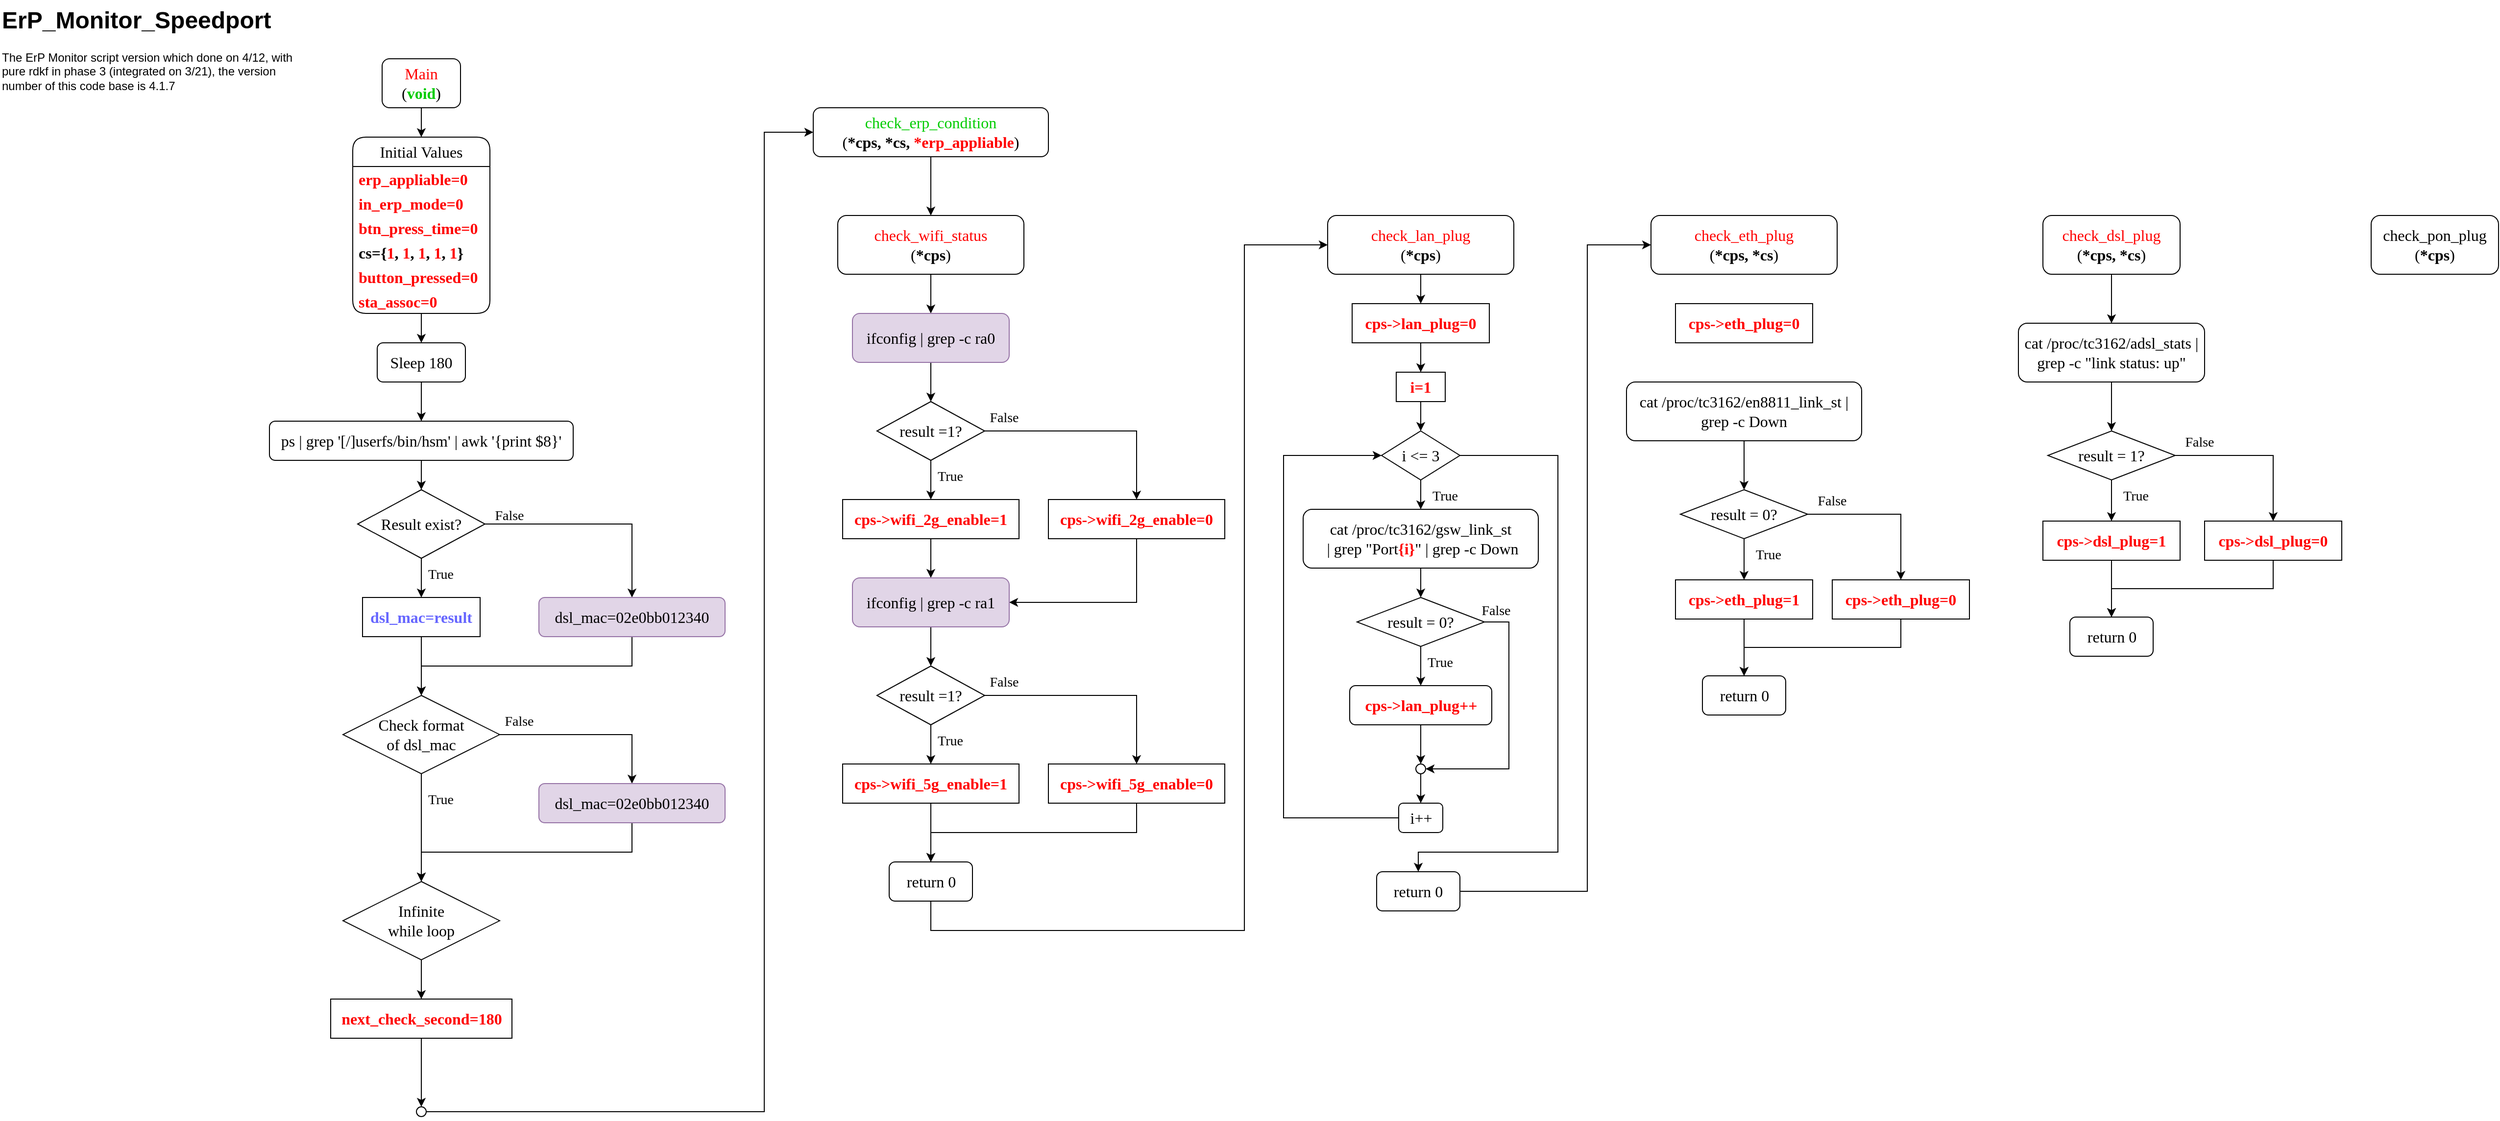 <mxfile version="24.2.1" type="github">
  <diagram name="第1頁" id="Nsq2vE0gf4O-wGzf9qrE">
    <mxGraphModel dx="1130" dy="667" grid="1" gridSize="10" guides="1" tooltips="1" connect="1" arrows="1" fold="1" page="1" pageScale="1" pageWidth="4000" pageHeight="4000" math="0" shadow="0">
      <root>
        <mxCell id="0" />
        <mxCell id="1" parent="0" />
        <mxCell id="mdeLrJrfzz5SEgivtXzU-1" value="&lt;h1 style=&quot;margin-top: 0px;&quot;&gt;ErP_Monitor_Speedport&lt;/h1&gt;&lt;p&gt;The ErP Monitor script version which done on 4/12, with pure rdkf in phase 3 (integrated on 3/21), the version number of this code base is 4.1.7&lt;/p&gt;" style="text;html=1;whiteSpace=wrap;overflow=hidden;rounded=0;" vertex="1" parent="1">
          <mxGeometry x="10" y="10" width="300" height="120" as="geometry" />
        </mxCell>
        <mxCell id="mdeLrJrfzz5SEgivtXzU-20" style="edgeStyle=orthogonalEdgeStyle;rounded=0;orthogonalLoop=1;jettySize=auto;html=1;entryX=0.5;entryY=0;entryDx=0;entryDy=0;fontFamily=Times New Roman;fontSize=16;fontColor=default;" edge="1" parent="1" source="mdeLrJrfzz5SEgivtXzU-2" target="mdeLrJrfzz5SEgivtXzU-10">
          <mxGeometry relative="1" as="geometry" />
        </mxCell>
        <mxCell id="mdeLrJrfzz5SEgivtXzU-2" value="&lt;font color=&quot;#ff0000&quot;&gt;Main&lt;br&gt;&lt;/font&gt;(&lt;b&gt;&lt;font color=&quot;#00cc00&quot;&gt;void&lt;/font&gt;&lt;/b&gt;)" style="rounded=1;whiteSpace=wrap;html=1;fillColor=none;fontFamily=Times New Roman;fontSize=16;" vertex="1" parent="1">
          <mxGeometry x="400" y="70" width="80" height="50" as="geometry" />
        </mxCell>
        <mxCell id="mdeLrJrfzz5SEgivtXzU-21" value="" style="edgeStyle=orthogonalEdgeStyle;rounded=0;orthogonalLoop=1;jettySize=auto;html=1;fontFamily=Times New Roman;fontSize=16;fontColor=default;" edge="1" parent="1" source="mdeLrJrfzz5SEgivtXzU-10" target="mdeLrJrfzz5SEgivtXzU-18">
          <mxGeometry relative="1" as="geometry" />
        </mxCell>
        <mxCell id="mdeLrJrfzz5SEgivtXzU-10" value="Initial Values" style="swimlane;fontStyle=0;childLayout=stackLayout;horizontal=1;startSize=30;horizontalStack=0;resizeParent=1;resizeParentMax=0;resizeLast=0;collapsible=1;marginBottom=0;whiteSpace=wrap;html=1;rounded=1;strokeColor=default;align=center;verticalAlign=middle;fontFamily=Times New Roman;fontSize=16;fontColor=default;fillColor=none;" vertex="1" parent="1">
          <mxGeometry x="370" y="150" width="140" height="180" as="geometry">
            <mxRectangle x="375" y="150" width="130" height="30" as="alternateBounds" />
          </mxGeometry>
        </mxCell>
        <mxCell id="mdeLrJrfzz5SEgivtXzU-11" value="&lt;b style=&quot;color: rgb(255, 0, 0);&quot;&gt;erp_appliable=0&lt;/b&gt;" style="text;strokeColor=none;fillColor=none;align=left;verticalAlign=middle;spacingLeft=4;spacingRight=4;overflow=hidden;points=[[0,0.5],[1,0.5]];portConstraint=eastwest;rotatable=0;whiteSpace=wrap;html=1;fontFamily=Times New Roman;fontSize=16;fontColor=default;" vertex="1" parent="mdeLrJrfzz5SEgivtXzU-10">
          <mxGeometry y="30" width="140" height="25" as="geometry" />
        </mxCell>
        <mxCell id="mdeLrJrfzz5SEgivtXzU-12" value="&lt;b style=&quot;color: rgb(255, 0, 0);&quot;&gt;in_erp_mode=0&lt;/b&gt;" style="text;strokeColor=none;fillColor=none;align=left;verticalAlign=middle;spacingLeft=4;spacingRight=4;overflow=hidden;points=[[0,0.5],[1,0.5]];portConstraint=eastwest;rotatable=0;whiteSpace=wrap;html=1;fontFamily=Times New Roman;fontSize=16;fontColor=default;" vertex="1" parent="mdeLrJrfzz5SEgivtXzU-10">
          <mxGeometry y="55" width="140" height="25" as="geometry" />
        </mxCell>
        <mxCell id="mdeLrJrfzz5SEgivtXzU-13" value="&lt;b style=&quot;color: rgb(255, 0, 0);&quot;&gt;btn_press_time=0&lt;/b&gt;" style="text;strokeColor=none;fillColor=none;align=left;verticalAlign=middle;spacingLeft=4;spacingRight=4;overflow=hidden;points=[[0,0.5],[1,0.5]];portConstraint=eastwest;rotatable=0;whiteSpace=wrap;html=1;fontFamily=Times New Roman;fontSize=16;fontColor=default;" vertex="1" parent="mdeLrJrfzz5SEgivtXzU-10">
          <mxGeometry y="80" width="140" height="25" as="geometry" />
        </mxCell>
        <mxCell id="mdeLrJrfzz5SEgivtXzU-16" value="&lt;div&gt;&lt;b&gt;cs={&lt;/b&gt;&lt;font color=&quot;#ff0000&quot;&gt;&lt;b&gt;1&lt;/b&gt;&lt;/font&gt;&lt;b&gt;,&lt;/b&gt;&amp;nbsp;&lt;b style=&quot;color: rgb(255, 0, 0);&quot;&gt;1&lt;/b&gt;&lt;b&gt;,&amp;nbsp;&lt;/b&gt;&lt;b style=&quot;color: rgb(255, 0, 0);&quot;&gt;1&lt;/b&gt;&lt;b&gt;,&lt;/b&gt;&amp;nbsp;&lt;b style=&quot;color: rgb(255, 0, 0);&quot;&gt;1&lt;/b&gt;&lt;b&gt;,&lt;/b&gt;&amp;nbsp;&lt;b style=&quot;color: rgb(255, 0, 0);&quot;&gt;1&lt;/b&gt;&lt;b&gt;}&lt;/b&gt;&lt;/div&gt;" style="text;strokeColor=none;fillColor=none;align=left;verticalAlign=middle;spacingLeft=4;spacingRight=4;overflow=hidden;points=[[0,0.5],[1,0.5]];portConstraint=eastwest;rotatable=0;whiteSpace=wrap;html=1;fontFamily=Times New Roman;fontSize=16;fontColor=default;" vertex="1" parent="mdeLrJrfzz5SEgivtXzU-10">
          <mxGeometry y="105" width="140" height="25" as="geometry" />
        </mxCell>
        <mxCell id="mdeLrJrfzz5SEgivtXzU-15" value="&lt;b&gt;&lt;font color=&quot;#ff0000&quot;&gt;button_pressed=0&lt;/font&gt;&lt;/b&gt;" style="text;strokeColor=none;fillColor=none;align=left;verticalAlign=middle;spacingLeft=4;spacingRight=4;overflow=hidden;points=[[0,0.5],[1,0.5]];portConstraint=eastwest;rotatable=0;whiteSpace=wrap;html=1;fontFamily=Times New Roman;fontSize=16;fontColor=default;" vertex="1" parent="mdeLrJrfzz5SEgivtXzU-10">
          <mxGeometry y="130" width="140" height="25" as="geometry" />
        </mxCell>
        <mxCell id="mdeLrJrfzz5SEgivtXzU-14" value="&lt;b&gt;&lt;font color=&quot;#ff0000&quot;&gt;sta_assoc=0&lt;/font&gt;&lt;/b&gt;" style="text;strokeColor=none;fillColor=none;align=left;verticalAlign=middle;spacingLeft=4;spacingRight=4;overflow=hidden;points=[[0,0.5],[1,0.5]];portConstraint=eastwest;rotatable=0;whiteSpace=wrap;html=1;fontFamily=Times New Roman;fontSize=16;fontColor=default;" vertex="1" parent="mdeLrJrfzz5SEgivtXzU-10">
          <mxGeometry y="155" width="140" height="25" as="geometry" />
        </mxCell>
        <mxCell id="mdeLrJrfzz5SEgivtXzU-25" style="edgeStyle=orthogonalEdgeStyle;rounded=0;orthogonalLoop=1;jettySize=auto;html=1;fontFamily=Times New Roman;fontSize=16;fontColor=default;" edge="1" parent="1" source="mdeLrJrfzz5SEgivtXzU-18" target="mdeLrJrfzz5SEgivtXzU-22">
          <mxGeometry relative="1" as="geometry" />
        </mxCell>
        <mxCell id="mdeLrJrfzz5SEgivtXzU-18" value="Sleep 180" style="rounded=1;whiteSpace=wrap;html=1;strokeColor=default;align=center;verticalAlign=middle;fontFamily=Times New Roman;fontSize=16;fontColor=default;fillColor=none;" vertex="1" parent="1">
          <mxGeometry x="395" y="360" width="90" height="40" as="geometry" />
        </mxCell>
        <mxCell id="mdeLrJrfzz5SEgivtXzU-26" style="edgeStyle=orthogonalEdgeStyle;rounded=0;orthogonalLoop=1;jettySize=auto;html=1;fontFamily=Times New Roman;fontSize=16;fontColor=default;" edge="1" parent="1" source="mdeLrJrfzz5SEgivtXzU-22" target="mdeLrJrfzz5SEgivtXzU-23">
          <mxGeometry relative="1" as="geometry" />
        </mxCell>
        <mxCell id="mdeLrJrfzz5SEgivtXzU-22" value="ps | grep &#39;[/]userfs/bin/hsm&#39; | awk &#39;{print $8}&#39;" style="rounded=1;whiteSpace=wrap;html=1;strokeColor=default;align=center;verticalAlign=middle;fontFamily=Times New Roman;fontSize=16;fontColor=default;fillColor=none;" vertex="1" parent="1">
          <mxGeometry x="285" y="440" width="310" height="40" as="geometry" />
        </mxCell>
        <mxCell id="mdeLrJrfzz5SEgivtXzU-29" value="" style="edgeStyle=orthogonalEdgeStyle;rounded=0;orthogonalLoop=1;jettySize=auto;html=1;fontFamily=Times New Roman;fontSize=16;fontColor=default;" edge="1" parent="1" source="mdeLrJrfzz5SEgivtXzU-23" target="mdeLrJrfzz5SEgivtXzU-27">
          <mxGeometry relative="1" as="geometry" />
        </mxCell>
        <mxCell id="mdeLrJrfzz5SEgivtXzU-30" style="edgeStyle=orthogonalEdgeStyle;rounded=0;orthogonalLoop=1;jettySize=auto;html=1;entryX=0.5;entryY=0;entryDx=0;entryDy=0;fontFamily=Times New Roman;fontSize=16;fontColor=default;" edge="1" parent="1" source="mdeLrJrfzz5SEgivtXzU-23" target="mdeLrJrfzz5SEgivtXzU-28">
          <mxGeometry relative="1" as="geometry" />
        </mxCell>
        <mxCell id="mdeLrJrfzz5SEgivtXzU-23" value="Result exist?" style="rhombus;whiteSpace=wrap;html=1;rounded=0;strokeColor=default;align=center;verticalAlign=middle;fontFamily=Times New Roman;fontSize=16;fontColor=default;fillColor=none;" vertex="1" parent="1">
          <mxGeometry x="375" y="510" width="130" height="70" as="geometry" />
        </mxCell>
        <mxCell id="mdeLrJrfzz5SEgivtXzU-34" style="edgeStyle=orthogonalEdgeStyle;rounded=0;orthogonalLoop=1;jettySize=auto;html=1;fontFamily=Times New Roman;fontSize=16;fontColor=default;" edge="1" parent="1" source="mdeLrJrfzz5SEgivtXzU-27" target="mdeLrJrfzz5SEgivtXzU-33">
          <mxGeometry relative="1" as="geometry" />
        </mxCell>
        <mxCell id="mdeLrJrfzz5SEgivtXzU-27" value="&lt;b&gt;&lt;font color=&quot;#6666ff&quot;&gt;dsl_mac=result&lt;/font&gt;&lt;/b&gt;" style="rounded=0;whiteSpace=wrap;html=1;strokeColor=default;align=center;verticalAlign=middle;fontFamily=Times New Roman;fontSize=16;fontColor=default;fillColor=none;" vertex="1" parent="1">
          <mxGeometry x="380" y="620" width="120" height="40" as="geometry" />
        </mxCell>
        <mxCell id="mdeLrJrfzz5SEgivtXzU-40" style="edgeStyle=orthogonalEdgeStyle;rounded=0;orthogonalLoop=1;jettySize=auto;html=1;exitX=0.5;exitY=1;exitDx=0;exitDy=0;entryX=0.5;entryY=0;entryDx=0;entryDy=0;fontFamily=Times New Roman;fontSize=16;fontColor=default;" edge="1" parent="1" source="mdeLrJrfzz5SEgivtXzU-28" target="mdeLrJrfzz5SEgivtXzU-33">
          <mxGeometry relative="1" as="geometry" />
        </mxCell>
        <mxCell id="mdeLrJrfzz5SEgivtXzU-28" value="dsl_mac=02e0bb012340" style="rounded=1;whiteSpace=wrap;html=1;strokeColor=#9673a6;align=center;verticalAlign=middle;fontFamily=Times New Roman;fontSize=16;fillColor=#e1d5e7;" vertex="1" parent="1">
          <mxGeometry x="560" y="620" width="190" height="40" as="geometry" />
        </mxCell>
        <mxCell id="mdeLrJrfzz5SEgivtXzU-31" value="&lt;font style=&quot;font-size: 14px;&quot;&gt;True&lt;/font&gt;" style="text;html=1;align=center;verticalAlign=middle;whiteSpace=wrap;rounded=0;fontFamily=Times New Roman;fontSize=16;fontColor=default;" vertex="1" parent="1">
          <mxGeometry x="440" y="580" width="40" height="30" as="geometry" />
        </mxCell>
        <mxCell id="mdeLrJrfzz5SEgivtXzU-32" value="&lt;font style=&quot;font-size: 14px;&quot;&gt;False&lt;/font&gt;" style="text;html=1;align=center;verticalAlign=middle;whiteSpace=wrap;rounded=0;fontFamily=Times New Roman;fontSize=16;fontColor=default;" vertex="1" parent="1">
          <mxGeometry x="510" y="520" width="40" height="30" as="geometry" />
        </mxCell>
        <mxCell id="mdeLrJrfzz5SEgivtXzU-37" value="" style="edgeStyle=orthogonalEdgeStyle;rounded=0;orthogonalLoop=1;jettySize=auto;html=1;fontFamily=Times New Roman;fontSize=16;fontColor=default;" edge="1" parent="1" source="mdeLrJrfzz5SEgivtXzU-33" target="mdeLrJrfzz5SEgivtXzU-36">
          <mxGeometry relative="1" as="geometry" />
        </mxCell>
        <mxCell id="mdeLrJrfzz5SEgivtXzU-39" style="edgeStyle=orthogonalEdgeStyle;rounded=0;orthogonalLoop=1;jettySize=auto;html=1;exitX=1;exitY=0.5;exitDx=0;exitDy=0;fontFamily=Times New Roman;fontSize=16;fontColor=default;" edge="1" parent="1" source="mdeLrJrfzz5SEgivtXzU-33" target="mdeLrJrfzz5SEgivtXzU-38">
          <mxGeometry relative="1" as="geometry" />
        </mxCell>
        <mxCell id="mdeLrJrfzz5SEgivtXzU-33" value="Check format&lt;div&gt;of dsl_mac&lt;/div&gt;" style="rhombus;whiteSpace=wrap;html=1;rounded=0;strokeColor=default;align=center;verticalAlign=middle;fontFamily=Times New Roman;fontSize=16;fontColor=default;fillColor=none;" vertex="1" parent="1">
          <mxGeometry x="360" y="720" width="160" height="80" as="geometry" />
        </mxCell>
        <mxCell id="mdeLrJrfzz5SEgivtXzU-46" value="" style="edgeStyle=orthogonalEdgeStyle;rounded=0;orthogonalLoop=1;jettySize=auto;html=1;fontFamily=Times New Roman;fontSize=16;fontColor=default;" edge="1" parent="1" source="mdeLrJrfzz5SEgivtXzU-36" target="mdeLrJrfzz5SEgivtXzU-44">
          <mxGeometry relative="1" as="geometry" />
        </mxCell>
        <mxCell id="mdeLrJrfzz5SEgivtXzU-36" value="Infinite&lt;div&gt;while loop&lt;/div&gt;" style="rhombus;whiteSpace=wrap;html=1;rounded=0;strokeColor=default;align=center;verticalAlign=middle;fontFamily=Times New Roman;fontSize=16;fontColor=default;fillColor=none;" vertex="1" parent="1">
          <mxGeometry x="360" y="910" width="160" height="80" as="geometry" />
        </mxCell>
        <mxCell id="mdeLrJrfzz5SEgivtXzU-43" style="edgeStyle=orthogonalEdgeStyle;rounded=0;orthogonalLoop=1;jettySize=auto;html=1;exitX=0.5;exitY=1;exitDx=0;exitDy=0;entryX=0.5;entryY=0;entryDx=0;entryDy=0;fontFamily=Times New Roman;fontSize=16;fontColor=default;" edge="1" parent="1" source="mdeLrJrfzz5SEgivtXzU-38" target="mdeLrJrfzz5SEgivtXzU-36">
          <mxGeometry relative="1" as="geometry" />
        </mxCell>
        <mxCell id="mdeLrJrfzz5SEgivtXzU-38" value="dsl_mac=02e0bb012340" style="rounded=1;whiteSpace=wrap;html=1;strokeColor=#9673a6;align=center;verticalAlign=middle;fontFamily=Times New Roman;fontSize=16;fillColor=#e1d5e7;" vertex="1" parent="1">
          <mxGeometry x="560" y="810" width="190" height="40" as="geometry" />
        </mxCell>
        <mxCell id="mdeLrJrfzz5SEgivtXzU-41" value="&lt;font style=&quot;font-size: 14px;&quot;&gt;False&lt;/font&gt;" style="text;html=1;align=center;verticalAlign=middle;whiteSpace=wrap;rounded=0;fontFamily=Times New Roman;fontSize=16;fontColor=default;" vertex="1" parent="1">
          <mxGeometry x="520" y="730" width="40" height="30" as="geometry" />
        </mxCell>
        <mxCell id="mdeLrJrfzz5SEgivtXzU-42" value="&lt;font style=&quot;font-size: 14px;&quot;&gt;True&lt;/font&gt;" style="text;html=1;align=center;verticalAlign=middle;whiteSpace=wrap;rounded=0;fontFamily=Times New Roman;fontSize=16;fontColor=default;" vertex="1" parent="1">
          <mxGeometry x="440" y="810" width="40" height="30" as="geometry" />
        </mxCell>
        <mxCell id="mdeLrJrfzz5SEgivtXzU-47" value="" style="edgeStyle=orthogonalEdgeStyle;rounded=0;orthogonalLoop=1;jettySize=auto;html=1;fontFamily=Times New Roman;fontSize=16;fontColor=default;" edge="1" parent="1" source="mdeLrJrfzz5SEgivtXzU-44" target="mdeLrJrfzz5SEgivtXzU-45">
          <mxGeometry relative="1" as="geometry" />
        </mxCell>
        <mxCell id="mdeLrJrfzz5SEgivtXzU-44" value="&lt;b&gt;&lt;font color=&quot;#ff0000&quot;&gt;next_check_second=180&lt;/font&gt;&lt;/b&gt;" style="rounded=0;whiteSpace=wrap;html=1;strokeColor=default;align=center;verticalAlign=middle;fontFamily=Times New Roman;fontSize=16;fontColor=default;fillColor=none;" vertex="1" parent="1">
          <mxGeometry x="347.5" y="1030" width="185" height="40" as="geometry" />
        </mxCell>
        <mxCell id="mdeLrJrfzz5SEgivtXzU-75" style="edgeStyle=orthogonalEdgeStyle;rounded=0;orthogonalLoop=1;jettySize=auto;html=1;entryX=0;entryY=0.5;entryDx=0;entryDy=0;fontFamily=Times New Roman;fontSize=16;fontColor=default;" edge="1" parent="1" source="mdeLrJrfzz5SEgivtXzU-45" target="mdeLrJrfzz5SEgivtXzU-48">
          <mxGeometry relative="1" as="geometry">
            <Array as="points">
              <mxPoint x="790" y="1145" />
              <mxPoint x="790" y="145" />
            </Array>
          </mxGeometry>
        </mxCell>
        <mxCell id="mdeLrJrfzz5SEgivtXzU-45" value="" style="ellipse;whiteSpace=wrap;html=1;aspect=fixed;rounded=0;strokeColor=default;align=center;verticalAlign=middle;fontFamily=Times New Roman;fontSize=16;fontColor=default;fillColor=none;" vertex="1" parent="1">
          <mxGeometry x="435" y="1140" width="10" height="10" as="geometry" />
        </mxCell>
        <mxCell id="mdeLrJrfzz5SEgivtXzU-57" value="" style="edgeStyle=orthogonalEdgeStyle;rounded=0;orthogonalLoop=1;jettySize=auto;html=1;fontFamily=Times New Roman;fontSize=16;fontColor=default;" edge="1" parent="1" source="mdeLrJrfzz5SEgivtXzU-48" target="mdeLrJrfzz5SEgivtXzU-49">
          <mxGeometry relative="1" as="geometry" />
        </mxCell>
        <mxCell id="mdeLrJrfzz5SEgivtXzU-48" value="&lt;font color=&quot;#00cc00&quot;&gt;check_erp_condition&lt;/font&gt;&lt;br&gt;(&lt;b&gt;*cps, *cs, &lt;font color=&quot;#ff0000&quot;&gt;*erp_appliable&lt;/font&gt;&lt;/b&gt;)" style="rounded=1;whiteSpace=wrap;html=1;fillColor=none;fontFamily=Times New Roman;fontSize=16;" vertex="1" parent="1">
          <mxGeometry x="840" y="120" width="240" height="50" as="geometry" />
        </mxCell>
        <mxCell id="mdeLrJrfzz5SEgivtXzU-58" value="" style="edgeStyle=orthogonalEdgeStyle;rounded=0;orthogonalLoop=1;jettySize=auto;html=1;fontFamily=Times New Roman;fontSize=16;fontColor=default;" edge="1" parent="1" source="mdeLrJrfzz5SEgivtXzU-49" target="mdeLrJrfzz5SEgivtXzU-50">
          <mxGeometry relative="1" as="geometry" />
        </mxCell>
        <mxCell id="mdeLrJrfzz5SEgivtXzU-49" value="&lt;font color=&quot;#ff0000&quot;&gt;check_wifi_status&lt;/font&gt;&lt;div&gt;(&lt;b&gt;*cps&lt;/b&gt;)&lt;/div&gt;" style="rounded=1;whiteSpace=wrap;html=1;strokeColor=default;align=center;verticalAlign=middle;fontFamily=Times New Roman;fontSize=16;fontColor=default;fillColor=none;" vertex="1" parent="1">
          <mxGeometry x="865" y="230" width="190" height="60" as="geometry" />
        </mxCell>
        <mxCell id="mdeLrJrfzz5SEgivtXzU-59" value="" style="edgeStyle=orthogonalEdgeStyle;rounded=0;orthogonalLoop=1;jettySize=auto;html=1;fontFamily=Times New Roman;fontSize=16;fontColor=default;" edge="1" parent="1" source="mdeLrJrfzz5SEgivtXzU-50" target="mdeLrJrfzz5SEgivtXzU-51">
          <mxGeometry relative="1" as="geometry" />
        </mxCell>
        <mxCell id="mdeLrJrfzz5SEgivtXzU-50" value="ifconfig | grep -c ra0" style="rounded=1;whiteSpace=wrap;html=1;strokeColor=#9673a6;align=center;verticalAlign=middle;fontFamily=Times New Roman;fontSize=16;fillColor=#e1d5e7;" vertex="1" parent="1">
          <mxGeometry x="880" y="330" width="160" height="50" as="geometry" />
        </mxCell>
        <mxCell id="mdeLrJrfzz5SEgivtXzU-55" value="" style="edgeStyle=orthogonalEdgeStyle;rounded=0;orthogonalLoop=1;jettySize=auto;html=1;fontFamily=Times New Roman;fontSize=16;fontColor=default;" edge="1" parent="1" source="mdeLrJrfzz5SEgivtXzU-51" target="mdeLrJrfzz5SEgivtXzU-53">
          <mxGeometry relative="1" as="geometry" />
        </mxCell>
        <mxCell id="mdeLrJrfzz5SEgivtXzU-56" style="edgeStyle=orthogonalEdgeStyle;rounded=0;orthogonalLoop=1;jettySize=auto;html=1;exitX=1;exitY=0.5;exitDx=0;exitDy=0;entryX=0.5;entryY=0;entryDx=0;entryDy=0;fontFamily=Times New Roman;fontSize=16;fontColor=default;" edge="1" parent="1" source="mdeLrJrfzz5SEgivtXzU-51" target="mdeLrJrfzz5SEgivtXzU-54">
          <mxGeometry relative="1" as="geometry" />
        </mxCell>
        <mxCell id="mdeLrJrfzz5SEgivtXzU-51" value="result =1?" style="rhombus;whiteSpace=wrap;html=1;rounded=0;strokeColor=default;align=center;verticalAlign=middle;fontFamily=Times New Roman;fontSize=16;fontColor=default;fillColor=none;" vertex="1" parent="1">
          <mxGeometry x="905" y="420" width="110" height="60" as="geometry" />
        </mxCell>
        <mxCell id="mdeLrJrfzz5SEgivtXzU-72" value="" style="edgeStyle=orthogonalEdgeStyle;rounded=0;orthogonalLoop=1;jettySize=auto;html=1;fontFamily=Times New Roman;fontSize=16;fontColor=default;" edge="1" parent="1" source="mdeLrJrfzz5SEgivtXzU-53" target="mdeLrJrfzz5SEgivtXzU-64">
          <mxGeometry relative="1" as="geometry" />
        </mxCell>
        <mxCell id="mdeLrJrfzz5SEgivtXzU-53" value="&lt;font color=&quot;#ff0000&quot;&gt;&lt;b&gt;cps&lt;/b&gt;&lt;/font&gt;&lt;b&gt;&lt;font color=&quot;#ff0000&quot;&gt;&lt;font face=&quot;Lucida Console&quot;&gt;-&amp;gt;&lt;/font&gt;&lt;/font&gt;&lt;/b&gt;&lt;font color=&quot;#ff0000&quot;&gt;&lt;b&gt;wifi_2g_enable=1&lt;/b&gt;&lt;/font&gt;" style="rounded=0;whiteSpace=wrap;html=1;strokeColor=default;align=center;verticalAlign=middle;fontFamily=Times New Roman;fontSize=16;fontColor=default;fillColor=none;" vertex="1" parent="1">
          <mxGeometry x="870" y="520" width="180" height="40" as="geometry" />
        </mxCell>
        <mxCell id="mdeLrJrfzz5SEgivtXzU-112" style="edgeStyle=orthogonalEdgeStyle;rounded=0;orthogonalLoop=1;jettySize=auto;html=1;exitX=0.5;exitY=1;exitDx=0;exitDy=0;entryX=1;entryY=0.5;entryDx=0;entryDy=0;fontFamily=Times New Roman;fontSize=16;fontColor=default;" edge="1" parent="1" source="mdeLrJrfzz5SEgivtXzU-54" target="mdeLrJrfzz5SEgivtXzU-64">
          <mxGeometry relative="1" as="geometry" />
        </mxCell>
        <mxCell id="mdeLrJrfzz5SEgivtXzU-54" value="&lt;font color=&quot;#ff0000&quot;&gt;&lt;b&gt;cps&lt;/b&gt;&lt;/font&gt;&lt;b&gt;&lt;font color=&quot;#ff0000&quot;&gt;&lt;font face=&quot;Lucida Console&quot;&gt;-&amp;gt;&lt;/font&gt;&lt;/font&gt;&lt;/b&gt;&lt;font color=&quot;#ff0000&quot;&gt;&lt;b&gt;wifi_2g_enable=0&lt;/b&gt;&lt;/font&gt;" style="rounded=0;whiteSpace=wrap;html=1;strokeColor=default;align=center;verticalAlign=middle;fontFamily=Times New Roman;fontSize=16;fontColor=default;fillColor=none;" vertex="1" parent="1">
          <mxGeometry x="1080" y="520" width="180" height="40" as="geometry" />
        </mxCell>
        <mxCell id="mdeLrJrfzz5SEgivtXzU-60" value="&lt;font style=&quot;font-size: 14px;&quot;&gt;True&lt;/font&gt;" style="text;html=1;align=center;verticalAlign=middle;whiteSpace=wrap;rounded=0;fontFamily=Times New Roman;fontSize=16;fontColor=default;" vertex="1" parent="1">
          <mxGeometry x="960" y="480" width="40" height="30" as="geometry" />
        </mxCell>
        <mxCell id="mdeLrJrfzz5SEgivtXzU-61" value="&lt;font style=&quot;font-size: 14px;&quot;&gt;False&lt;/font&gt;" style="text;html=1;align=center;verticalAlign=middle;whiteSpace=wrap;rounded=0;fontFamily=Times New Roman;fontSize=16;fontColor=default;" vertex="1" parent="1">
          <mxGeometry x="1015" y="420" width="40" height="30" as="geometry" />
        </mxCell>
        <mxCell id="mdeLrJrfzz5SEgivtXzU-63" value="" style="edgeStyle=orthogonalEdgeStyle;rounded=0;orthogonalLoop=1;jettySize=auto;html=1;fontFamily=Times New Roman;fontSize=16;fontColor=default;" edge="1" parent="1" source="mdeLrJrfzz5SEgivtXzU-64" target="mdeLrJrfzz5SEgivtXzU-67">
          <mxGeometry relative="1" as="geometry" />
        </mxCell>
        <mxCell id="mdeLrJrfzz5SEgivtXzU-64" value="ifconfig | grep -c ra1" style="rounded=1;whiteSpace=wrap;html=1;strokeColor=#9673a6;align=center;verticalAlign=middle;fontFamily=Times New Roman;fontSize=16;fillColor=#e1d5e7;" vertex="1" parent="1">
          <mxGeometry x="880" y="600" width="160" height="50" as="geometry" />
        </mxCell>
        <mxCell id="mdeLrJrfzz5SEgivtXzU-65" value="" style="edgeStyle=orthogonalEdgeStyle;rounded=0;orthogonalLoop=1;jettySize=auto;html=1;fontFamily=Times New Roman;fontSize=16;fontColor=default;" edge="1" parent="1" source="mdeLrJrfzz5SEgivtXzU-67" target="mdeLrJrfzz5SEgivtXzU-68">
          <mxGeometry relative="1" as="geometry" />
        </mxCell>
        <mxCell id="mdeLrJrfzz5SEgivtXzU-66" style="edgeStyle=orthogonalEdgeStyle;rounded=0;orthogonalLoop=1;jettySize=auto;html=1;exitX=1;exitY=0.5;exitDx=0;exitDy=0;entryX=0.5;entryY=0;entryDx=0;entryDy=0;fontFamily=Times New Roman;fontSize=16;fontColor=default;" edge="1" parent="1" source="mdeLrJrfzz5SEgivtXzU-67" target="mdeLrJrfzz5SEgivtXzU-69">
          <mxGeometry relative="1" as="geometry" />
        </mxCell>
        <mxCell id="mdeLrJrfzz5SEgivtXzU-67" value="result =1?" style="rhombus;whiteSpace=wrap;html=1;rounded=0;strokeColor=default;align=center;verticalAlign=middle;fontFamily=Times New Roman;fontSize=16;fontColor=default;fillColor=none;" vertex="1" parent="1">
          <mxGeometry x="905" y="690" width="110" height="60" as="geometry" />
        </mxCell>
        <mxCell id="mdeLrJrfzz5SEgivtXzU-77" value="" style="edgeStyle=orthogonalEdgeStyle;rounded=0;orthogonalLoop=1;jettySize=auto;html=1;fontFamily=Times New Roman;fontSize=16;fontColor=default;" edge="1" parent="1" source="mdeLrJrfzz5SEgivtXzU-68" target="mdeLrJrfzz5SEgivtXzU-76">
          <mxGeometry relative="1" as="geometry" />
        </mxCell>
        <mxCell id="mdeLrJrfzz5SEgivtXzU-68" value="&lt;font color=&quot;#ff0000&quot;&gt;&lt;b&gt;cps-&amp;gt;wifi_5g_enable=1&lt;/b&gt;&lt;/font&gt;" style="rounded=0;whiteSpace=wrap;html=1;strokeColor=default;align=center;verticalAlign=middle;fontFamily=Times New Roman;fontSize=16;fontColor=default;fillColor=none;" vertex="1" parent="1">
          <mxGeometry x="870" y="790" width="180" height="40" as="geometry" />
        </mxCell>
        <mxCell id="mdeLrJrfzz5SEgivtXzU-78" style="edgeStyle=orthogonalEdgeStyle;rounded=0;orthogonalLoop=1;jettySize=auto;html=1;exitX=0.5;exitY=1;exitDx=0;exitDy=0;entryX=0.5;entryY=0;entryDx=0;entryDy=0;fontFamily=Times New Roman;fontSize=16;fontColor=default;" edge="1" parent="1" source="mdeLrJrfzz5SEgivtXzU-69" target="mdeLrJrfzz5SEgivtXzU-76">
          <mxGeometry relative="1" as="geometry" />
        </mxCell>
        <mxCell id="mdeLrJrfzz5SEgivtXzU-69" value="&lt;font color=&quot;#ff0000&quot;&gt;&lt;b&gt;cps-&amp;gt;wifi_5g_enable=0&lt;/b&gt;&lt;/font&gt;" style="rounded=0;whiteSpace=wrap;html=1;strokeColor=default;align=center;verticalAlign=middle;fontFamily=Times New Roman;fontSize=16;fontColor=default;fillColor=none;" vertex="1" parent="1">
          <mxGeometry x="1080" y="790" width="180" height="40" as="geometry" />
        </mxCell>
        <mxCell id="mdeLrJrfzz5SEgivtXzU-70" value="&lt;font style=&quot;font-size: 14px;&quot;&gt;True&lt;/font&gt;" style="text;html=1;align=center;verticalAlign=middle;whiteSpace=wrap;rounded=0;fontFamily=Times New Roman;fontSize=16;fontColor=default;" vertex="1" parent="1">
          <mxGeometry x="960" y="750" width="40" height="30" as="geometry" />
        </mxCell>
        <mxCell id="mdeLrJrfzz5SEgivtXzU-71" value="&lt;font style=&quot;font-size: 14px;&quot;&gt;False&lt;/font&gt;" style="text;html=1;align=center;verticalAlign=middle;whiteSpace=wrap;rounded=0;fontFamily=Times New Roman;fontSize=16;fontColor=default;" vertex="1" parent="1">
          <mxGeometry x="1015" y="690" width="40" height="30" as="geometry" />
        </mxCell>
        <mxCell id="mdeLrJrfzz5SEgivtXzU-106" style="edgeStyle=orthogonalEdgeStyle;rounded=0;orthogonalLoop=1;jettySize=auto;html=1;exitX=0.5;exitY=1;exitDx=0;exitDy=0;entryX=0;entryY=0.5;entryDx=0;entryDy=0;fontFamily=Times New Roman;fontSize=16;fontColor=default;" edge="1" parent="1" source="mdeLrJrfzz5SEgivtXzU-76" target="mdeLrJrfzz5SEgivtXzU-79">
          <mxGeometry relative="1" as="geometry">
            <Array as="points">
              <mxPoint x="960" y="960" />
              <mxPoint x="1280" y="960" />
              <mxPoint x="1280" y="260" />
            </Array>
          </mxGeometry>
        </mxCell>
        <mxCell id="mdeLrJrfzz5SEgivtXzU-76" value="return 0" style="rounded=1;whiteSpace=wrap;html=1;strokeColor=default;align=center;verticalAlign=middle;fontFamily=Times New Roman;fontSize=16;fontColor=default;fillColor=none;" vertex="1" parent="1">
          <mxGeometry x="917.5" y="890" width="85" height="40" as="geometry" />
        </mxCell>
        <mxCell id="mdeLrJrfzz5SEgivtXzU-149" style="edgeStyle=orthogonalEdgeStyle;rounded=0;orthogonalLoop=1;jettySize=auto;html=1;exitX=0.5;exitY=1;exitDx=0;exitDy=0;entryX=0.5;entryY=0;entryDx=0;entryDy=0;fontFamily=Times New Roman;fontSize=16;fontColor=default;" edge="1" parent="1" source="mdeLrJrfzz5SEgivtXzU-79" target="mdeLrJrfzz5SEgivtXzU-148">
          <mxGeometry relative="1" as="geometry" />
        </mxCell>
        <mxCell id="mdeLrJrfzz5SEgivtXzU-79" value="&lt;font color=&quot;#ff0000&quot;&gt;check_lan_plug&lt;/font&gt;&lt;br&gt;&lt;div&gt;(&lt;b&gt;*cps&lt;/b&gt;)&lt;/div&gt;" style="rounded=1;whiteSpace=wrap;html=1;strokeColor=default;align=center;verticalAlign=middle;fontFamily=Times New Roman;fontSize=16;fontColor=default;fillColor=none;" vertex="1" parent="1">
          <mxGeometry x="1365" y="230" width="190" height="60" as="geometry" />
        </mxCell>
        <mxCell id="mdeLrJrfzz5SEgivtXzU-91" style="edgeStyle=orthogonalEdgeStyle;rounded=0;orthogonalLoop=1;jettySize=auto;html=1;exitX=0.5;exitY=1;exitDx=0;exitDy=0;entryX=0.5;entryY=0;entryDx=0;entryDy=0;fontFamily=Times New Roman;fontSize=16;fontColor=default;" edge="1" parent="1" source="mdeLrJrfzz5SEgivtXzU-80" target="mdeLrJrfzz5SEgivtXzU-82">
          <mxGeometry relative="1" as="geometry" />
        </mxCell>
        <mxCell id="mdeLrJrfzz5SEgivtXzU-151" style="edgeStyle=orthogonalEdgeStyle;rounded=0;orthogonalLoop=1;jettySize=auto;html=1;exitX=1;exitY=0.5;exitDx=0;exitDy=0;entryX=0.5;entryY=0;entryDx=0;entryDy=0;fontFamily=Times New Roman;fontSize=16;fontColor=default;" edge="1" parent="1" source="mdeLrJrfzz5SEgivtXzU-80" target="mdeLrJrfzz5SEgivtXzU-103">
          <mxGeometry relative="1" as="geometry">
            <Array as="points">
              <mxPoint x="1600" y="475" />
              <mxPoint x="1600" y="880" />
              <mxPoint x="1458" y="880" />
            </Array>
          </mxGeometry>
        </mxCell>
        <mxCell id="mdeLrJrfzz5SEgivtXzU-80" value="i &amp;lt;= 3" style="rhombus;whiteSpace=wrap;html=1;rounded=0;strokeColor=default;align=center;verticalAlign=middle;fontFamily=Times New Roman;fontSize=16;fontColor=default;fillColor=none;" vertex="1" parent="1">
          <mxGeometry x="1420" y="450" width="80" height="50" as="geometry" />
        </mxCell>
        <mxCell id="mdeLrJrfzz5SEgivtXzU-90" style="edgeStyle=orthogonalEdgeStyle;rounded=0;orthogonalLoop=1;jettySize=auto;html=1;exitX=0.5;exitY=1;exitDx=0;exitDy=0;entryX=0.5;entryY=0;entryDx=0;entryDy=0;fontFamily=Times New Roman;fontSize=16;fontColor=default;" edge="1" parent="1" source="mdeLrJrfzz5SEgivtXzU-81" target="mdeLrJrfzz5SEgivtXzU-80">
          <mxGeometry relative="1" as="geometry" />
        </mxCell>
        <mxCell id="mdeLrJrfzz5SEgivtXzU-81" value="&lt;b&gt;&lt;font color=&quot;#ff0000&quot;&gt;i=1&lt;/font&gt;&lt;/b&gt;" style="rounded=0;whiteSpace=wrap;html=1;strokeColor=default;align=center;verticalAlign=middle;fontFamily=Times New Roman;fontSize=16;fontColor=default;fillColor=none;" vertex="1" parent="1">
          <mxGeometry x="1435" y="390" width="50" height="30" as="geometry" />
        </mxCell>
        <mxCell id="mdeLrJrfzz5SEgivtXzU-92" style="edgeStyle=orthogonalEdgeStyle;rounded=0;orthogonalLoop=1;jettySize=auto;html=1;exitX=0.5;exitY=1;exitDx=0;exitDy=0;entryX=0.5;entryY=0;entryDx=0;entryDy=0;fontFamily=Times New Roman;fontSize=16;fontColor=default;" edge="1" parent="1" source="mdeLrJrfzz5SEgivtXzU-82" target="mdeLrJrfzz5SEgivtXzU-83">
          <mxGeometry relative="1" as="geometry" />
        </mxCell>
        <mxCell id="mdeLrJrfzz5SEgivtXzU-82" value="cat /proc/tc3162/gsw_link_st&lt;div&gt;&amp;nbsp;| grep &quot;Port&lt;b&gt;&lt;font color=&quot;#ff0000&quot;&gt;{i}&lt;/font&gt;&lt;/b&gt;&quot; | grep -c Down&lt;/div&gt;" style="rounded=1;whiteSpace=wrap;html=1;strokeColor=default;align=center;verticalAlign=middle;fontFamily=Times New Roman;fontSize=16;fontColor=default;fillColor=none;" vertex="1" parent="1">
          <mxGeometry x="1340" y="530" width="240" height="60" as="geometry" />
        </mxCell>
        <mxCell id="mdeLrJrfzz5SEgivtXzU-86" value="" style="edgeStyle=orthogonalEdgeStyle;rounded=0;orthogonalLoop=1;jettySize=auto;html=1;fontFamily=Times New Roman;fontSize=16;fontColor=default;" edge="1" parent="1" source="mdeLrJrfzz5SEgivtXzU-83" target="mdeLrJrfzz5SEgivtXzU-85">
          <mxGeometry relative="1" as="geometry" />
        </mxCell>
        <mxCell id="mdeLrJrfzz5SEgivtXzU-94" style="edgeStyle=orthogonalEdgeStyle;rounded=0;orthogonalLoop=1;jettySize=auto;html=1;exitX=1;exitY=0.5;exitDx=0;exitDy=0;entryX=1;entryY=0.5;entryDx=0;entryDy=0;fontFamily=Times New Roman;fontSize=16;fontColor=default;" edge="1" parent="1" source="mdeLrJrfzz5SEgivtXzU-83" target="mdeLrJrfzz5SEgivtXzU-84">
          <mxGeometry relative="1" as="geometry">
            <Array as="points">
              <mxPoint x="1550" y="645" />
              <mxPoint x="1550" y="795" />
            </Array>
          </mxGeometry>
        </mxCell>
        <mxCell id="mdeLrJrfzz5SEgivtXzU-83" value="result = 0?" style="rhombus;whiteSpace=wrap;html=1;rounded=0;strokeColor=default;align=center;verticalAlign=middle;fontFamily=Times New Roman;fontSize=16;fontColor=default;fillColor=none;" vertex="1" parent="1">
          <mxGeometry x="1395" y="620" width="130" height="50" as="geometry" />
        </mxCell>
        <mxCell id="mdeLrJrfzz5SEgivtXzU-100" style="edgeStyle=orthogonalEdgeStyle;rounded=0;orthogonalLoop=1;jettySize=auto;html=1;exitX=0.5;exitY=1;exitDx=0;exitDy=0;entryX=0.5;entryY=0;entryDx=0;entryDy=0;fontFamily=Times New Roman;fontSize=16;fontColor=default;" edge="1" parent="1" source="mdeLrJrfzz5SEgivtXzU-84" target="mdeLrJrfzz5SEgivtXzU-99">
          <mxGeometry relative="1" as="geometry" />
        </mxCell>
        <mxCell id="mdeLrJrfzz5SEgivtXzU-84" value="" style="ellipse;whiteSpace=wrap;html=1;aspect=fixed;rounded=0;strokeColor=default;align=center;verticalAlign=middle;fontFamily=Times New Roman;fontSize=16;fontColor=default;fillColor=none;" vertex="1" parent="1">
          <mxGeometry x="1455" y="790" width="10" height="10" as="geometry" />
        </mxCell>
        <mxCell id="mdeLrJrfzz5SEgivtXzU-93" style="edgeStyle=orthogonalEdgeStyle;rounded=0;orthogonalLoop=1;jettySize=auto;html=1;exitX=0.5;exitY=1;exitDx=0;exitDy=0;entryX=0.5;entryY=0;entryDx=0;entryDy=0;fontFamily=Times New Roman;fontSize=16;fontColor=default;" edge="1" parent="1" source="mdeLrJrfzz5SEgivtXzU-85" target="mdeLrJrfzz5SEgivtXzU-84">
          <mxGeometry relative="1" as="geometry" />
        </mxCell>
        <mxCell id="mdeLrJrfzz5SEgivtXzU-85" value="&lt;b&gt;&lt;font color=&quot;#ff0000&quot;&gt;cps-&amp;gt;lan_plug++&lt;/font&gt;&lt;/b&gt;" style="rounded=1;whiteSpace=wrap;html=1;strokeColor=default;align=center;verticalAlign=middle;fontFamily=Times New Roman;fontSize=16;fontColor=default;fillColor=none;" vertex="1" parent="1">
          <mxGeometry x="1387.5" y="710" width="145" height="40" as="geometry" />
        </mxCell>
        <mxCell id="mdeLrJrfzz5SEgivtXzU-87" value="&lt;font style=&quot;font-size: 14px;&quot;&gt;True&lt;/font&gt;" style="text;html=1;align=center;verticalAlign=middle;whiteSpace=wrap;rounded=0;fontFamily=Times New Roman;fontSize=16;fontColor=default;" vertex="1" parent="1">
          <mxGeometry x="1460" y="670" width="40" height="30" as="geometry" />
        </mxCell>
        <mxCell id="mdeLrJrfzz5SEgivtXzU-95" value="&lt;font style=&quot;font-size: 14px;&quot;&gt;False&lt;/font&gt;" style="text;html=1;align=center;verticalAlign=middle;whiteSpace=wrap;rounded=0;fontFamily=Times New Roman;fontSize=16;fontColor=default;" vertex="1" parent="1">
          <mxGeometry x="1517" y="617" width="40" height="30" as="geometry" />
        </mxCell>
        <mxCell id="mdeLrJrfzz5SEgivtXzU-101" style="edgeStyle=orthogonalEdgeStyle;rounded=0;orthogonalLoop=1;jettySize=auto;html=1;exitX=0;exitY=0.5;exitDx=0;exitDy=0;entryX=0;entryY=0.5;entryDx=0;entryDy=0;fontFamily=Times New Roman;fontSize=16;fontColor=default;" edge="1" parent="1" source="mdeLrJrfzz5SEgivtXzU-99" target="mdeLrJrfzz5SEgivtXzU-80">
          <mxGeometry relative="1" as="geometry">
            <Array as="points">
              <mxPoint x="1320" y="845" />
              <mxPoint x="1320" y="475" />
            </Array>
          </mxGeometry>
        </mxCell>
        <mxCell id="mdeLrJrfzz5SEgivtXzU-99" value="i++" style="rounded=1;whiteSpace=wrap;html=1;strokeColor=default;align=center;verticalAlign=middle;fontFamily=Times New Roman;fontSize=16;fontColor=default;fillColor=none;" vertex="1" parent="1">
          <mxGeometry x="1437.5" y="830" width="45" height="30" as="geometry" />
        </mxCell>
        <mxCell id="mdeLrJrfzz5SEgivtXzU-102" value="&lt;font style=&quot;font-size: 14px;&quot;&gt;True&lt;/font&gt;" style="text;html=1;align=center;verticalAlign=middle;whiteSpace=wrap;rounded=0;fontFamily=Times New Roman;fontSize=16;fontColor=default;" vertex="1" parent="1">
          <mxGeometry x="1465" y="500" width="40" height="30" as="geometry" />
        </mxCell>
        <mxCell id="mdeLrJrfzz5SEgivtXzU-152" style="edgeStyle=orthogonalEdgeStyle;rounded=0;orthogonalLoop=1;jettySize=auto;html=1;exitX=1;exitY=0.5;exitDx=0;exitDy=0;entryX=0;entryY=0.5;entryDx=0;entryDy=0;fontFamily=Times New Roman;fontSize=16;fontColor=default;" edge="1" parent="1" source="mdeLrJrfzz5SEgivtXzU-103" target="mdeLrJrfzz5SEgivtXzU-107">
          <mxGeometry relative="1" as="geometry">
            <Array as="points">
              <mxPoint x="1630" y="920" />
              <mxPoint x="1630" y="260" />
            </Array>
          </mxGeometry>
        </mxCell>
        <mxCell id="mdeLrJrfzz5SEgivtXzU-103" value="return 0" style="rounded=1;whiteSpace=wrap;html=1;strokeColor=default;align=center;verticalAlign=middle;fontFamily=Times New Roman;fontSize=16;fontColor=default;fillColor=none;" vertex="1" parent="1">
          <mxGeometry x="1415" y="900" width="85" height="40" as="geometry" />
        </mxCell>
        <mxCell id="mdeLrJrfzz5SEgivtXzU-107" value="&lt;font color=&quot;#ff0000&quot;&gt;check_eth_plug&lt;/font&gt;&lt;br&gt;&lt;div&gt;(&lt;b&gt;*cps, *cs&lt;/b&gt;)&lt;/div&gt;" style="rounded=1;whiteSpace=wrap;html=1;strokeColor=default;align=center;verticalAlign=middle;fontFamily=Times New Roman;fontSize=16;fontColor=default;fillColor=none;" vertex="1" parent="1">
          <mxGeometry x="1695" y="230" width="190" height="60" as="geometry" />
        </mxCell>
        <mxCell id="mdeLrJrfzz5SEgivtXzU-124" style="edgeStyle=orthogonalEdgeStyle;rounded=0;orthogonalLoop=1;jettySize=auto;html=1;exitX=0.5;exitY=1;exitDx=0;exitDy=0;entryX=0.5;entryY=0;entryDx=0;entryDy=0;fontFamily=Times New Roman;fontSize=16;fontColor=default;" edge="1" parent="1" source="mdeLrJrfzz5SEgivtXzU-110" target="mdeLrJrfzz5SEgivtXzU-111">
          <mxGeometry relative="1" as="geometry" />
        </mxCell>
        <mxCell id="mdeLrJrfzz5SEgivtXzU-110" value="cat /proc/tc3162/en8811_link_st | grep -c Down" style="rounded=1;whiteSpace=wrap;html=1;strokeColor=default;align=center;verticalAlign=middle;fontFamily=Times New Roman;fontSize=16;fontColor=default;fillColor=none;" vertex="1" parent="1">
          <mxGeometry x="1670" y="400" width="240" height="60" as="geometry" />
        </mxCell>
        <mxCell id="mdeLrJrfzz5SEgivtXzU-116" value="" style="edgeStyle=orthogonalEdgeStyle;rounded=0;orthogonalLoop=1;jettySize=auto;html=1;fontFamily=Times New Roman;fontSize=16;fontColor=default;" edge="1" parent="1" source="mdeLrJrfzz5SEgivtXzU-111" target="mdeLrJrfzz5SEgivtXzU-114">
          <mxGeometry relative="1" as="geometry" />
        </mxCell>
        <mxCell id="mdeLrJrfzz5SEgivtXzU-119" style="edgeStyle=orthogonalEdgeStyle;rounded=0;orthogonalLoop=1;jettySize=auto;html=1;exitX=1;exitY=0.5;exitDx=0;exitDy=0;entryX=0.5;entryY=0;entryDx=0;entryDy=0;fontFamily=Times New Roman;fontSize=16;fontColor=default;" edge="1" parent="1" source="mdeLrJrfzz5SEgivtXzU-111" target="mdeLrJrfzz5SEgivtXzU-115">
          <mxGeometry relative="1" as="geometry" />
        </mxCell>
        <mxCell id="mdeLrJrfzz5SEgivtXzU-111" value="result = 0?" style="rhombus;whiteSpace=wrap;html=1;rounded=0;strokeColor=default;align=center;verticalAlign=middle;fontFamily=Times New Roman;fontSize=16;fontColor=default;fillColor=none;" vertex="1" parent="1">
          <mxGeometry x="1725" y="510" width="130" height="50" as="geometry" />
        </mxCell>
        <mxCell id="mdeLrJrfzz5SEgivtXzU-121" value="" style="edgeStyle=orthogonalEdgeStyle;rounded=0;orthogonalLoop=1;jettySize=auto;html=1;fontFamily=Times New Roman;fontSize=16;fontColor=default;" edge="1" parent="1" source="mdeLrJrfzz5SEgivtXzU-114" target="mdeLrJrfzz5SEgivtXzU-120">
          <mxGeometry relative="1" as="geometry" />
        </mxCell>
        <mxCell id="mdeLrJrfzz5SEgivtXzU-114" value="&lt;b&gt;&lt;font color=&quot;#ff0000&quot;&gt;cps-&amp;gt;eth_plug=1&lt;/font&gt;&lt;/b&gt;" style="rounded=0;whiteSpace=wrap;html=1;strokeColor=default;align=center;verticalAlign=middle;fontFamily=Times New Roman;fontSize=16;fontColor=default;fillColor=none;" vertex="1" parent="1">
          <mxGeometry x="1720" y="602" width="140" height="40" as="geometry" />
        </mxCell>
        <mxCell id="mdeLrJrfzz5SEgivtXzU-122" style="edgeStyle=orthogonalEdgeStyle;rounded=0;orthogonalLoop=1;jettySize=auto;html=1;exitX=0.5;exitY=1;exitDx=0;exitDy=0;entryX=0.5;entryY=0;entryDx=0;entryDy=0;fontFamily=Times New Roman;fontSize=16;fontColor=default;" edge="1" parent="1" source="mdeLrJrfzz5SEgivtXzU-115" target="mdeLrJrfzz5SEgivtXzU-120">
          <mxGeometry relative="1" as="geometry" />
        </mxCell>
        <mxCell id="mdeLrJrfzz5SEgivtXzU-115" value="&lt;b&gt;&lt;font color=&quot;#ff0000&quot;&gt;cps-&amp;gt;eth_plug=0&lt;/font&gt;&lt;/b&gt;" style="rounded=0;whiteSpace=wrap;html=1;strokeColor=default;align=center;verticalAlign=middle;fontFamily=Times New Roman;fontSize=16;fontColor=default;fillColor=none;" vertex="1" parent="1">
          <mxGeometry x="1880" y="602" width="140" height="40" as="geometry" />
        </mxCell>
        <mxCell id="mdeLrJrfzz5SEgivtXzU-117" value="&lt;font style=&quot;font-size: 14px;&quot;&gt;True&lt;/font&gt;" style="text;html=1;align=center;verticalAlign=middle;whiteSpace=wrap;rounded=0;fontFamily=Times New Roman;fontSize=16;fontColor=default;" vertex="1" parent="1">
          <mxGeometry x="1795" y="560" width="40" height="30" as="geometry" />
        </mxCell>
        <mxCell id="mdeLrJrfzz5SEgivtXzU-118" value="&lt;font style=&quot;font-size: 14px;&quot;&gt;False&lt;/font&gt;" style="text;html=1;align=center;verticalAlign=middle;whiteSpace=wrap;rounded=0;fontFamily=Times New Roman;fontSize=16;fontColor=default;" vertex="1" parent="1">
          <mxGeometry x="1860" y="505" width="40" height="30" as="geometry" />
        </mxCell>
        <mxCell id="mdeLrJrfzz5SEgivtXzU-120" value="return 0" style="rounded=1;whiteSpace=wrap;html=1;strokeColor=default;align=center;verticalAlign=middle;fontFamily=Times New Roman;fontSize=16;fontColor=default;fillColor=none;" vertex="1" parent="1">
          <mxGeometry x="1747.5" y="700" width="85" height="40" as="geometry" />
        </mxCell>
        <mxCell id="mdeLrJrfzz5SEgivtXzU-145" style="edgeStyle=orthogonalEdgeStyle;rounded=0;orthogonalLoop=1;jettySize=auto;html=1;entryX=0.5;entryY=0;entryDx=0;entryDy=0;fontFamily=Times New Roman;fontSize=16;fontColor=default;" edge="1" parent="1" source="mdeLrJrfzz5SEgivtXzU-128" target="mdeLrJrfzz5SEgivtXzU-130">
          <mxGeometry relative="1" as="geometry" />
        </mxCell>
        <mxCell id="mdeLrJrfzz5SEgivtXzU-128" value="&lt;font color=&quot;#ff0000&quot;&gt;check_dsl_plug&lt;/font&gt;&lt;div&gt;(&lt;b style=&quot;background-color: initial;&quot;&gt;*cps, *cs&lt;/b&gt;&lt;span style=&quot;background-color: initial;&quot;&gt;)&lt;/span&gt;&lt;/div&gt;" style="rounded=1;whiteSpace=wrap;html=1;strokeColor=default;align=center;verticalAlign=middle;fontFamily=Times New Roman;fontSize=16;fontColor=default;fillColor=none;" vertex="1" parent="1">
          <mxGeometry x="2095" y="230" width="140" height="60" as="geometry" />
        </mxCell>
        <mxCell id="mdeLrJrfzz5SEgivtXzU-144" style="edgeStyle=orthogonalEdgeStyle;rounded=0;orthogonalLoop=1;jettySize=auto;html=1;exitX=0.5;exitY=1;exitDx=0;exitDy=0;entryX=0.5;entryY=0;entryDx=0;entryDy=0;fontFamily=Times New Roman;fontSize=16;fontColor=default;" edge="1" parent="1" source="mdeLrJrfzz5SEgivtXzU-130" target="mdeLrJrfzz5SEgivtXzU-131">
          <mxGeometry relative="1" as="geometry" />
        </mxCell>
        <mxCell id="mdeLrJrfzz5SEgivtXzU-130" value="cat /proc/tc3162/adsl_stats | grep -c &quot;link status: up&quot;" style="rounded=1;whiteSpace=wrap;html=1;strokeColor=default;align=center;verticalAlign=middle;fontFamily=Times New Roman;fontSize=16;fontColor=default;fillColor=none;" vertex="1" parent="1">
          <mxGeometry x="2070" y="340" width="190" height="60" as="geometry" />
        </mxCell>
        <mxCell id="mdeLrJrfzz5SEgivtXzU-134" value="" style="edgeStyle=orthogonalEdgeStyle;rounded=0;orthogonalLoop=1;jettySize=auto;html=1;fontFamily=Times New Roman;fontSize=16;fontColor=default;" edge="1" parent="1" source="mdeLrJrfzz5SEgivtXzU-131" target="mdeLrJrfzz5SEgivtXzU-132">
          <mxGeometry relative="1" as="geometry" />
        </mxCell>
        <mxCell id="mdeLrJrfzz5SEgivtXzU-135" style="edgeStyle=orthogonalEdgeStyle;rounded=0;orthogonalLoop=1;jettySize=auto;html=1;exitX=1;exitY=0.5;exitDx=0;exitDy=0;entryX=0.5;entryY=0;entryDx=0;entryDy=0;fontFamily=Times New Roman;fontSize=16;fontColor=default;" edge="1" parent="1" source="mdeLrJrfzz5SEgivtXzU-131" target="mdeLrJrfzz5SEgivtXzU-133">
          <mxGeometry relative="1" as="geometry" />
        </mxCell>
        <mxCell id="mdeLrJrfzz5SEgivtXzU-131" value="result = 1?" style="rhombus;whiteSpace=wrap;html=1;rounded=0;strokeColor=default;align=center;verticalAlign=middle;fontFamily=Times New Roman;fontSize=16;fontColor=default;fillColor=none;" vertex="1" parent="1">
          <mxGeometry x="2100" y="450" width="130" height="50" as="geometry" />
        </mxCell>
        <mxCell id="mdeLrJrfzz5SEgivtXzU-139" style="edgeStyle=orthogonalEdgeStyle;rounded=0;orthogonalLoop=1;jettySize=auto;html=1;entryX=0.5;entryY=0;entryDx=0;entryDy=0;fontFamily=Times New Roman;fontSize=16;fontColor=default;" edge="1" parent="1" source="mdeLrJrfzz5SEgivtXzU-132" target="mdeLrJrfzz5SEgivtXzU-138">
          <mxGeometry relative="1" as="geometry" />
        </mxCell>
        <mxCell id="mdeLrJrfzz5SEgivtXzU-132" value="&lt;font style=&quot;&quot; color=&quot;#ff0000&quot;&gt;&lt;b&gt;cps-&amp;gt;dsl_plug=1&lt;/b&gt;&lt;/font&gt;" style="rounded=0;whiteSpace=wrap;html=1;strokeColor=default;align=center;verticalAlign=middle;fontFamily=Times New Roman;fontSize=16;fontColor=default;fillColor=none;" vertex="1" parent="1">
          <mxGeometry x="2095" y="542" width="140" height="40" as="geometry" />
        </mxCell>
        <mxCell id="mdeLrJrfzz5SEgivtXzU-142" style="edgeStyle=orthogonalEdgeStyle;rounded=0;orthogonalLoop=1;jettySize=auto;html=1;exitX=0.5;exitY=1;exitDx=0;exitDy=0;entryX=0.5;entryY=0;entryDx=0;entryDy=0;fontFamily=Times New Roman;fontSize=16;fontColor=default;" edge="1" parent="1" source="mdeLrJrfzz5SEgivtXzU-133" target="mdeLrJrfzz5SEgivtXzU-138">
          <mxGeometry relative="1" as="geometry" />
        </mxCell>
        <mxCell id="mdeLrJrfzz5SEgivtXzU-133" value="&lt;font style=&quot;&quot; color=&quot;#ff0000&quot;&gt;&lt;b&gt;cps-&amp;gt;dsl_plug=0&lt;/b&gt;&lt;/font&gt;" style="rounded=0;whiteSpace=wrap;html=1;strokeColor=default;align=center;verticalAlign=middle;fontFamily=Times New Roman;fontSize=16;fontColor=default;fillColor=none;" vertex="1" parent="1">
          <mxGeometry x="2260" y="542" width="140" height="40" as="geometry" />
        </mxCell>
        <mxCell id="mdeLrJrfzz5SEgivtXzU-136" value="&lt;font style=&quot;font-size: 14px;&quot;&gt;True&lt;/font&gt;" style="text;html=1;align=center;verticalAlign=middle;whiteSpace=wrap;rounded=0;fontFamily=Times New Roman;fontSize=16;fontColor=default;" vertex="1" parent="1">
          <mxGeometry x="2170" y="500" width="40" height="30" as="geometry" />
        </mxCell>
        <mxCell id="mdeLrJrfzz5SEgivtXzU-137" value="&lt;font style=&quot;font-size: 14px;&quot;&gt;False&lt;/font&gt;" style="text;html=1;align=center;verticalAlign=middle;whiteSpace=wrap;rounded=0;fontFamily=Times New Roman;fontSize=16;fontColor=default;" vertex="1" parent="1">
          <mxGeometry x="2235" y="445" width="40" height="30" as="geometry" />
        </mxCell>
        <mxCell id="mdeLrJrfzz5SEgivtXzU-138" value="return 0" style="rounded=1;whiteSpace=wrap;html=1;strokeColor=default;align=center;verticalAlign=middle;fontFamily=Times New Roman;fontSize=16;fontColor=default;fillColor=none;" vertex="1" parent="1">
          <mxGeometry x="2122.5" y="640" width="85" height="40" as="geometry" />
        </mxCell>
        <mxCell id="mdeLrJrfzz5SEgivtXzU-147" value="check_pon_plug&lt;div&gt;(&lt;b style=&quot;background-color: initial;&quot;&gt;*cps&lt;/b&gt;&lt;span style=&quot;background-color: initial;&quot;&gt;)&lt;/span&gt;&lt;/div&gt;" style="rounded=1;whiteSpace=wrap;html=1;strokeColor=default;align=center;verticalAlign=middle;fontFamily=Times New Roman;fontSize=16;fontColor=default;fillColor=none;" vertex="1" parent="1">
          <mxGeometry x="2430" y="230" width="130" height="60" as="geometry" />
        </mxCell>
        <mxCell id="mdeLrJrfzz5SEgivtXzU-150" style="edgeStyle=orthogonalEdgeStyle;rounded=0;orthogonalLoop=1;jettySize=auto;html=1;exitX=0.5;exitY=1;exitDx=0;exitDy=0;entryX=0.5;entryY=0;entryDx=0;entryDy=0;fontFamily=Times New Roman;fontSize=16;fontColor=default;" edge="1" parent="1" source="mdeLrJrfzz5SEgivtXzU-148" target="mdeLrJrfzz5SEgivtXzU-81">
          <mxGeometry relative="1" as="geometry" />
        </mxCell>
        <mxCell id="mdeLrJrfzz5SEgivtXzU-148" value="&lt;b&gt;&lt;font color=&quot;#ff0000&quot;&gt;cps&lt;font face=&quot;Lucida Console&quot;&gt;-&amp;gt;&lt;/font&gt;lan_plug=0&lt;/font&gt;&lt;/b&gt;" style="rounded=0;whiteSpace=wrap;html=1;strokeColor=default;align=center;verticalAlign=middle;fontFamily=Times New Roman;fontSize=16;fontColor=default;fillColor=none;" vertex="1" parent="1">
          <mxGeometry x="1390" y="320" width="140" height="40" as="geometry" />
        </mxCell>
        <mxCell id="mdeLrJrfzz5SEgivtXzU-154" value="&lt;font style=&quot;&quot; color=&quot;#ff0000&quot;&gt;&lt;b&gt;cps&lt;font face=&quot;Lucida Console&quot;&gt;-&amp;gt;&lt;/font&gt;eth_plug=0&lt;/b&gt;&lt;/font&gt;" style="rounded=0;whiteSpace=wrap;html=1;strokeColor=default;align=center;verticalAlign=middle;fontFamily=Times New Roman;fontSize=16;fontColor=default;fillColor=none;" vertex="1" parent="1">
          <mxGeometry x="1720" y="320" width="140" height="40" as="geometry" />
        </mxCell>
      </root>
    </mxGraphModel>
  </diagram>
</mxfile>

